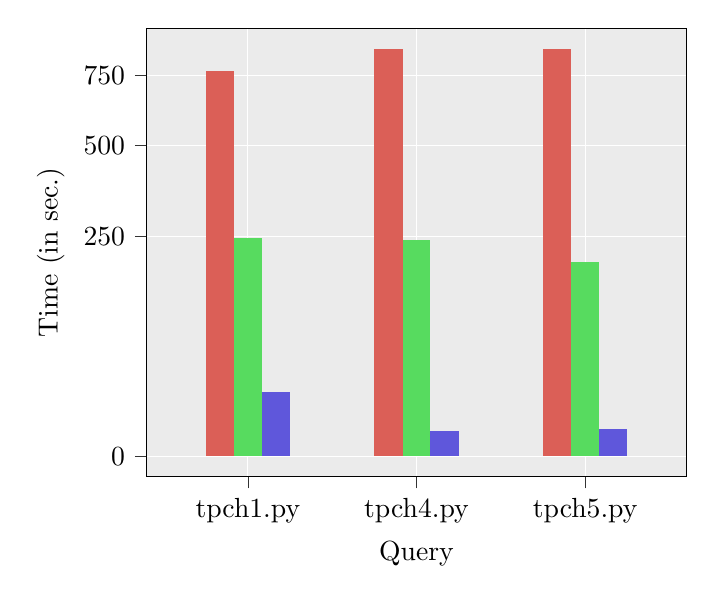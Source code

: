 % This file was created by tikzplotlib v0.9.9.
\begin{tikzpicture}

\definecolor{color0}{rgb}{0.373,0.341,0.859}
\definecolor{color1}{rgb}{0.341,0.859,0.373}
\definecolor{color2}{rgb}{0.859,0.373,0.341}

\begin{axis}[
axis background/.style={fill=white!92.157!black},
tick align=outside,
tick pos=left,
x grid style={white},
xlabel={Query},
xmajorgrids,
xmin=0.4, xmax=3.6,
xminorgrids,
xtick style={color=white!20!black},
xtick={1,2,3},
xticklabels={tpch1.py,tpch4.py,tpch5.py},
y grid style={white},
ylabel={Time (in sec.)},
ymajorgrids,
ymin=-1.466, ymax=30.786,
yminorgrids,
ytick style={color=white!20!black},
ytick={0,15.811,22.361,27.386},
yticklabels={0,250,500,750}
]
\path [fill=color0, line width=0.354pt]
(axis cs:1.083,0)
--(axis cs:1.083,4.642)
--(axis cs:1.25,4.642)
--(axis cs:1.25,0)
--cycle;
\path [fill=color1, line width=0.354pt]
(axis cs:0.917,0)
--(axis cs:0.917,15.71)
--(axis cs:1.083,15.71)
--(axis cs:1.083,0)
--cycle;
\path [fill=color2, line width=0.354pt]
(axis cs:0.75,0)
--(axis cs:0.75,27.73)
--(axis cs:0.917,27.73)
--(axis cs:0.917,0)
--cycle;
\path [fill=color0, line width=0.354pt]
(axis cs:2.083,0)
--(axis cs:2.083,1.803)
--(axis cs:2.25,1.803)
--(axis cs:2.25,0)
--cycle;
\path [fill=color1, line width=0.354pt]
(axis cs:1.917,0)
--(axis cs:1.917,15.554)
--(axis cs:2.083,15.554)
--(axis cs:2.083,0)
--cycle;
\path [fill=color2, line width=0.354pt]
(axis cs:1.75,0)
--(axis cs:1.75,29.27)
--(axis cs:1.917,29.27)
--(axis cs:1.917,0)
--cycle;
\path [fill=color0, line width=0.354pt]
(axis cs:3.083,0)
--(axis cs:3.083,1.989)
--(axis cs:3.25,1.989)
--(axis cs:3.25,0)
--cycle;
\path [fill=color1, line width=0.354pt]
(axis cs:2.917,0)
--(axis cs:2.917,13.963)
--(axis cs:3.083,13.963)
--(axis cs:3.083,0)
--cycle;
\path [fill=color2, line width=0.354pt]
(axis cs:2.75,0)
--(axis cs:2.75,29.32)
--(axis cs:2.917,29.32)
--(axis cs:2.917,0)
--cycle;

\end{axis}

\end{tikzpicture}
